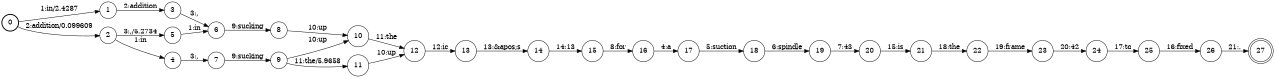 digraph FST {
rankdir = LR;
size = "8.5,11";
label = "";
center = 1;
orientation = Portrait;
ranksep = "0.4";
nodesep = "0.25";
0 [label = "0", shape = circle, style = bold, fontsize = 14]
	0 -> 1 [label = "1:in/2.4287", fontsize = 14];
	0 -> 2 [label = "2:addition/0.099609", fontsize = 14];
1 [label = "1", shape = circle, style = solid, fontsize = 14]
	1 -> 3 [label = "2:addition", fontsize = 14];
2 [label = "2", shape = circle, style = solid, fontsize = 14]
	2 -> 4 [label = "1:in", fontsize = 14];
	2 -> 5 [label = "3:,/5.2734", fontsize = 14];
3 [label = "3", shape = circle, style = solid, fontsize = 14]
	3 -> 6 [label = "3:,", fontsize = 14];
4 [label = "4", shape = circle, style = solid, fontsize = 14]
	4 -> 7 [label = "3:,", fontsize = 14];
5 [label = "5", shape = circle, style = solid, fontsize = 14]
	5 -> 6 [label = "1:in", fontsize = 14];
6 [label = "6", shape = circle, style = solid, fontsize = 14]
	6 -> 8 [label = "9:sucking", fontsize = 14];
7 [label = "7", shape = circle, style = solid, fontsize = 14]
	7 -> 9 [label = "9:sucking", fontsize = 14];
8 [label = "8", shape = circle, style = solid, fontsize = 14]
	8 -> 10 [label = "10:up", fontsize = 14];
9 [label = "9", shape = circle, style = solid, fontsize = 14]
	9 -> 10 [label = "10:up", fontsize = 14];
	9 -> 11 [label = "11:the/5.9658", fontsize = 14];
10 [label = "10", shape = circle, style = solid, fontsize = 14]
	10 -> 12 [label = "11:the", fontsize = 14];
11 [label = "11", shape = circle, style = solid, fontsize = 14]
	11 -> 12 [label = "10:up", fontsize = 14];
12 [label = "12", shape = circle, style = solid, fontsize = 14]
	12 -> 13 [label = "12:ic", fontsize = 14];
13 [label = "13", shape = circle, style = solid, fontsize = 14]
	13 -> 14 [label = "13:&apos;s", fontsize = 14];
14 [label = "14", shape = circle, style = solid, fontsize = 14]
	14 -> 15 [label = "14:13", fontsize = 14];
15 [label = "15", shape = circle, style = solid, fontsize = 14]
	15 -> 16 [label = "8:for", fontsize = 14];
16 [label = "16", shape = circle, style = solid, fontsize = 14]
	16 -> 17 [label = "4:a", fontsize = 14];
17 [label = "17", shape = circle, style = solid, fontsize = 14]
	17 -> 18 [label = "5:suction", fontsize = 14];
18 [label = "18", shape = circle, style = solid, fontsize = 14]
	18 -> 19 [label = "6:spindle", fontsize = 14];
19 [label = "19", shape = circle, style = solid, fontsize = 14]
	19 -> 20 [label = "7:43", fontsize = 14];
20 [label = "20", shape = circle, style = solid, fontsize = 14]
	20 -> 21 [label = "15:is", fontsize = 14];
21 [label = "21", shape = circle, style = solid, fontsize = 14]
	21 -> 22 [label = "18:the", fontsize = 14];
22 [label = "22", shape = circle, style = solid, fontsize = 14]
	22 -> 23 [label = "19:frame", fontsize = 14];
23 [label = "23", shape = circle, style = solid, fontsize = 14]
	23 -> 24 [label = "20:42", fontsize = 14];
24 [label = "24", shape = circle, style = solid, fontsize = 14]
	24 -> 25 [label = "17:to", fontsize = 14];
25 [label = "25", shape = circle, style = solid, fontsize = 14]
	25 -> 26 [label = "16:fixed", fontsize = 14];
26 [label = "26", shape = circle, style = solid, fontsize = 14]
	26 -> 27 [label = "21:.", fontsize = 14];
27 [label = "27", shape = doublecircle, style = solid, fontsize = 14]
}
